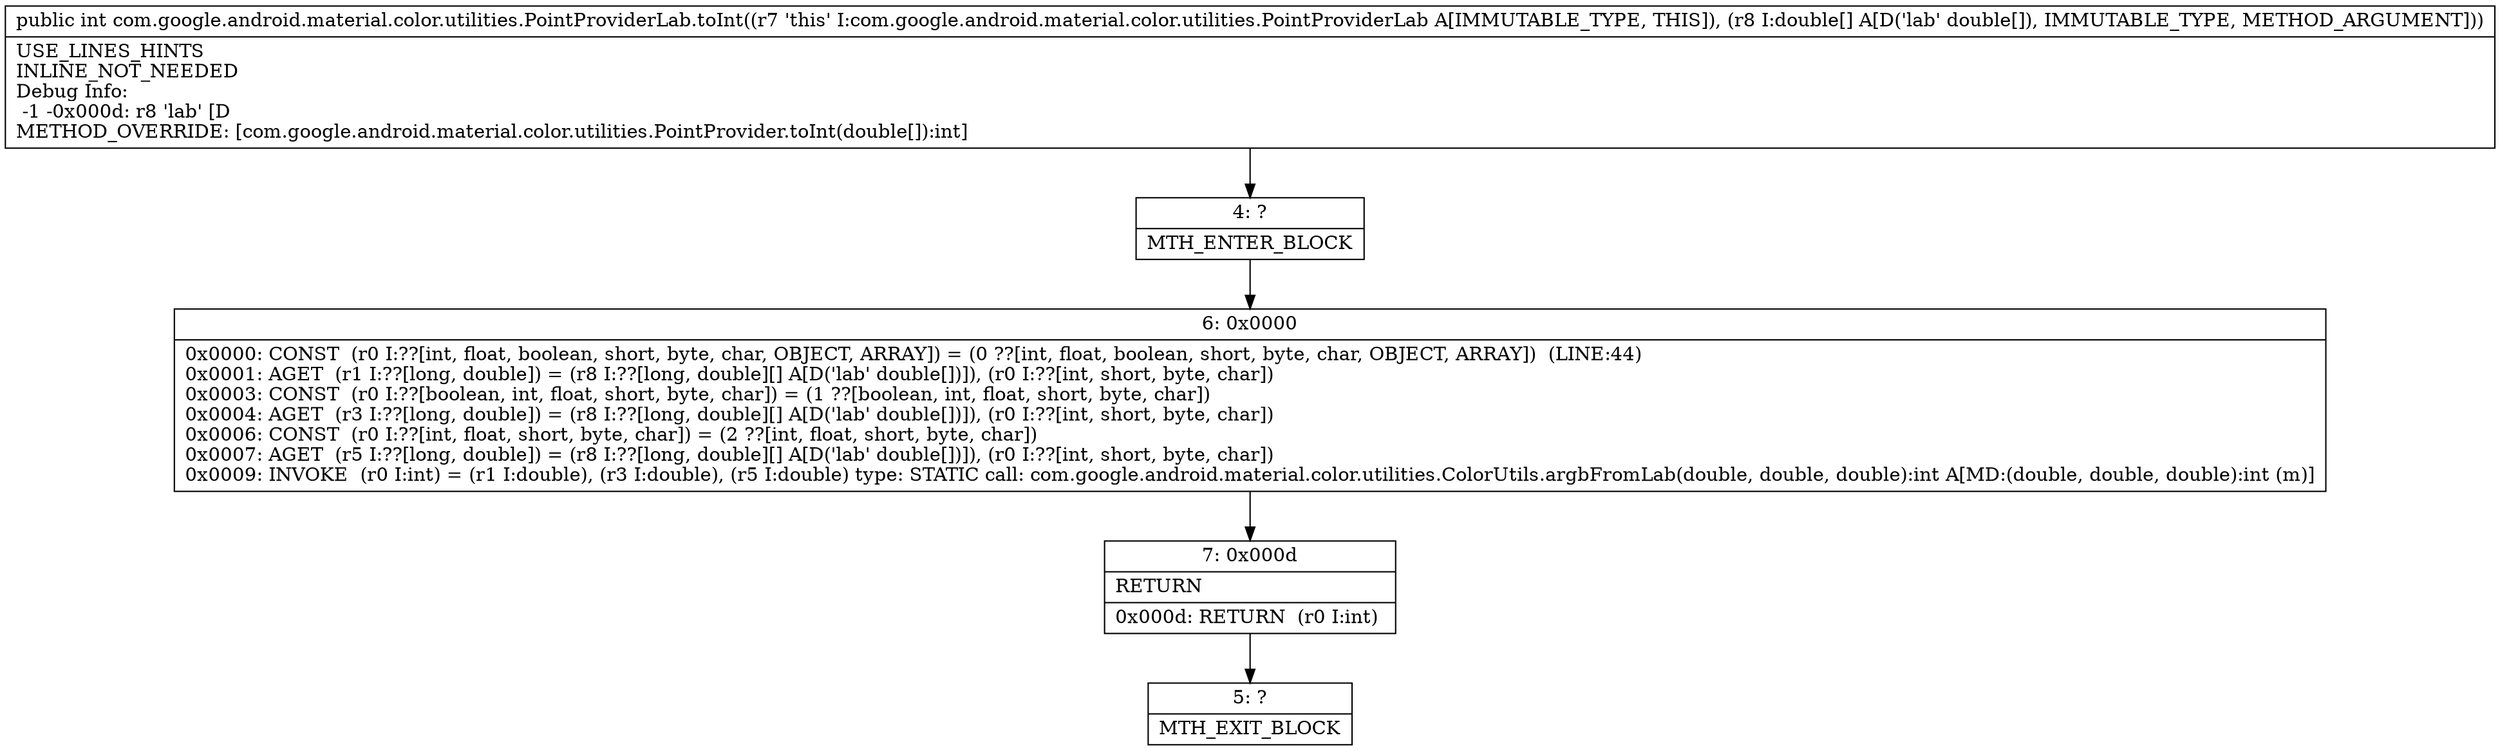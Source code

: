 digraph "CFG forcom.google.android.material.color.utilities.PointProviderLab.toInt([D)I" {
Node_4 [shape=record,label="{4\:\ ?|MTH_ENTER_BLOCK\l}"];
Node_6 [shape=record,label="{6\:\ 0x0000|0x0000: CONST  (r0 I:??[int, float, boolean, short, byte, char, OBJECT, ARRAY]) = (0 ??[int, float, boolean, short, byte, char, OBJECT, ARRAY])  (LINE:44)\l0x0001: AGET  (r1 I:??[long, double]) = (r8 I:??[long, double][] A[D('lab' double[])]), (r0 I:??[int, short, byte, char]) \l0x0003: CONST  (r0 I:??[boolean, int, float, short, byte, char]) = (1 ??[boolean, int, float, short, byte, char]) \l0x0004: AGET  (r3 I:??[long, double]) = (r8 I:??[long, double][] A[D('lab' double[])]), (r0 I:??[int, short, byte, char]) \l0x0006: CONST  (r0 I:??[int, float, short, byte, char]) = (2 ??[int, float, short, byte, char]) \l0x0007: AGET  (r5 I:??[long, double]) = (r8 I:??[long, double][] A[D('lab' double[])]), (r0 I:??[int, short, byte, char]) \l0x0009: INVOKE  (r0 I:int) = (r1 I:double), (r3 I:double), (r5 I:double) type: STATIC call: com.google.android.material.color.utilities.ColorUtils.argbFromLab(double, double, double):int A[MD:(double, double, double):int (m)]\l}"];
Node_7 [shape=record,label="{7\:\ 0x000d|RETURN\l|0x000d: RETURN  (r0 I:int) \l}"];
Node_5 [shape=record,label="{5\:\ ?|MTH_EXIT_BLOCK\l}"];
MethodNode[shape=record,label="{public int com.google.android.material.color.utilities.PointProviderLab.toInt((r7 'this' I:com.google.android.material.color.utilities.PointProviderLab A[IMMUTABLE_TYPE, THIS]), (r8 I:double[] A[D('lab' double[]), IMMUTABLE_TYPE, METHOD_ARGUMENT]))  | USE_LINES_HINTS\lINLINE_NOT_NEEDED\lDebug Info:\l  \-1 \-0x000d: r8 'lab' [D\lMETHOD_OVERRIDE: [com.google.android.material.color.utilities.PointProvider.toInt(double[]):int]\l}"];
MethodNode -> Node_4;Node_4 -> Node_6;
Node_6 -> Node_7;
Node_7 -> Node_5;
}

